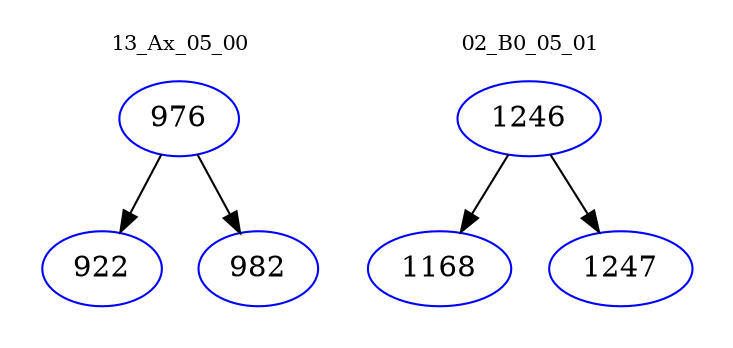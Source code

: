 digraph{
subgraph cluster_0 {
color = white
label = "13_Ax_05_00";
fontsize=10;
T0_976 [label="976", color="blue"]
T0_976 -> T0_922 [color="black"]
T0_922 [label="922", color="blue"]
T0_976 -> T0_982 [color="black"]
T0_982 [label="982", color="blue"]
}
subgraph cluster_1 {
color = white
label = "02_B0_05_01";
fontsize=10;
T1_1246 [label="1246", color="blue"]
T1_1246 -> T1_1168 [color="black"]
T1_1168 [label="1168", color="blue"]
T1_1246 -> T1_1247 [color="black"]
T1_1247 [label="1247", color="blue"]
}
}

